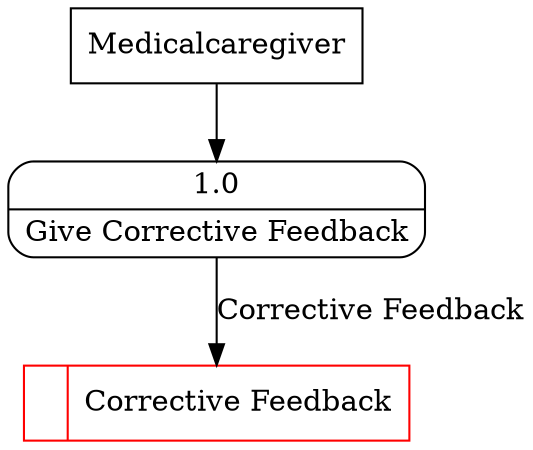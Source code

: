 digraph dfd2{ 
node[shape=record]
200 [label="<f0>  |<f1> Corrective Feedback " color=red];
201 [label="Medicalcaregiver" shape=box];
202 [label="{<f0> 1.0|<f1> Give Corrective Feedback }" shape=Mrecord];
201 -> 202
202 -> 200 [label="Corrective Feedback"]
}
